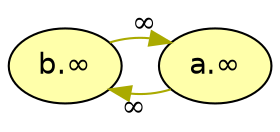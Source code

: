 digraph G {
  rankdir="TB"
  node [shape=oval style=filled fontname=Helvetica fontsize=14]
  node [fillcolor="#ffdaaf" fontcolor="#000000"] 
  node [fillcolor="#bfefff" fontcolor="#000000"] 
  node [fillcolor="#FFFFAA" fontcolor="#000000"] 
       b[label="b.∞"] 
       a[label="a.∞"]
  edge [dir=back color="#AAAA00" style="solid" taillabel="∞" labeldistance=1.5]
        "b" -> "a" 
        "a" -> "b" 

  {rank = max b a}
}